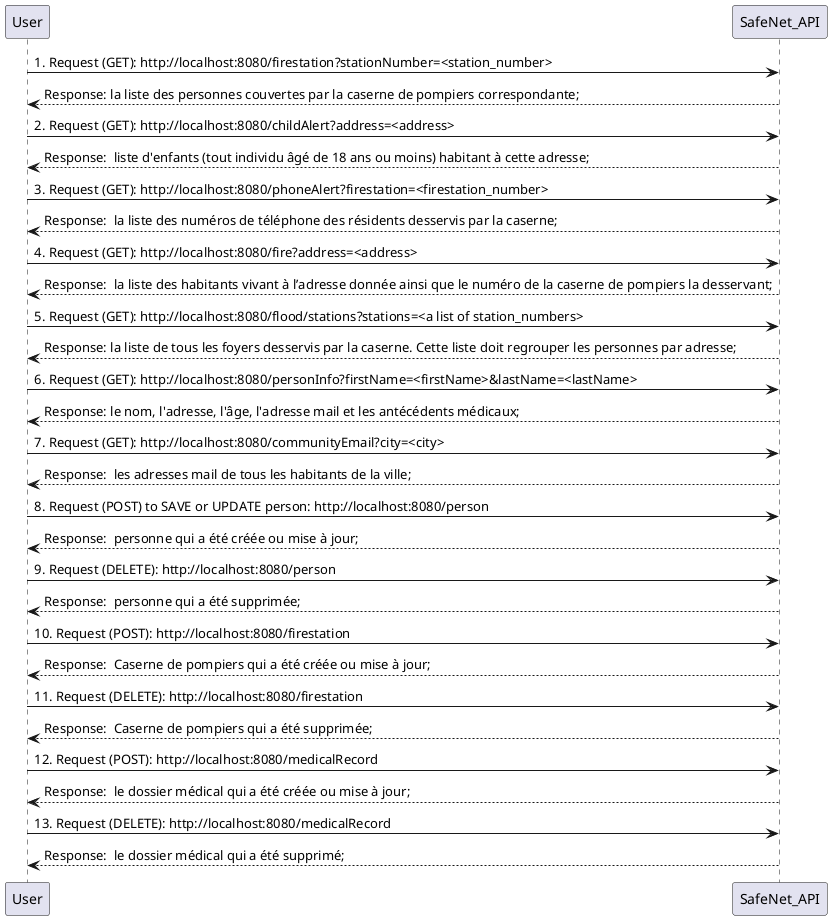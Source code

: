 @startuml API
User -> SafeNet_API: 1. Request (GET): http://localhost:8080/firestation?stationNumber=<station_number>
SafeNet_API--> User : Response: la liste des personnes couvertes par la caserne de pompiers correspondante;

User -> SafeNet_API: 2. Request (GET): http://localhost:8080/childAlert?address=<address>
SafeNet_API--> User : Response:  liste d'enfants (tout individu âgé de 18 ans ou moins) habitant à cette adresse;

User -> SafeNet_API: 3. Request (GET): http://localhost:8080/phoneAlert?firestation=<firestation_number>
SafeNet_API--> User : Response:  la liste des numéros de téléphone des résidents desservis par la caserne;

User -> SafeNet_API: 4. Request (GET): http://localhost:8080/fire?address=<address>
SafeNet_API--> User : Response:  la liste des habitants vivant à l’adresse donnée ainsi que le numéro de la caserne de pompiers la desservant;

User -> SafeNet_API: 5. Request (GET): http://localhost:8080/flood/stations?stations=<a list of station_numbers>
SafeNet_API--> User : Response: la liste de tous les foyers desservis par la caserne. Cette liste doit regrouper les personnes par adresse;

User -> SafeNet_API: 6. Request (GET): http://localhost:8080/personInfo?firstName=<firstName>&lastName=<lastName>
SafeNet_API--> User : Response: le nom, l'adresse, l'âge, l'adresse mail et les antécédents médicaux;

User -> SafeNet_API: 7. Request (GET): http://localhost:8080/communityEmail?city=<city>
SafeNet_API--> User : Response:  les adresses mail de tous les habitants de la ville;

User -> SafeNet_API: 8. Request (POST) to SAVE or UPDATE person: http://localhost:8080/person
SafeNet_API--> User : Response:  personne qui a été créée ou mise à jour;

User -> SafeNet_API: 9. Request (DELETE): http://localhost:8080/person
SafeNet_API--> User : Response:  personne qui a été supprimée;

User -> SafeNet_API: 10. Request (POST): http://localhost:8080/firestation
SafeNet_API--> User : Response:  Caserne de pompiers qui a été créée ou mise à jour;

User -> SafeNet_API: 11. Request (DELETE): http://localhost:8080/firestation
SafeNet_API--> User : Response:  Caserne de pompiers qui a été supprimée;

User -> SafeNet_API: 12. Request (POST): http://localhost:8080/medicalRecord
SafeNet_API--> User : Response:  le dossier médical qui a été créée ou mise à jour;

User -> SafeNet_API: 13. Request (DELETE): http://localhost:8080/medicalRecord
SafeNet_API--> User : Response:  le dossier médical qui a été supprimé;
@enduml